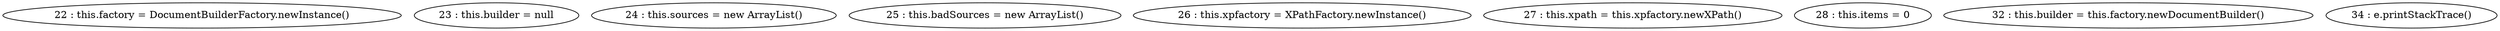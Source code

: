 digraph G {
"22 : this.factory = DocumentBuilderFactory.newInstance()"
"23 : this.builder = null"
"24 : this.sources = new ArrayList()"
"25 : this.badSources = new ArrayList()"
"26 : this.xpfactory = XPathFactory.newInstance()"
"27 : this.xpath = this.xpfactory.newXPath()"
"28 : this.items = 0"
"32 : this.builder = this.factory.newDocumentBuilder()"
"34 : e.printStackTrace()"
}